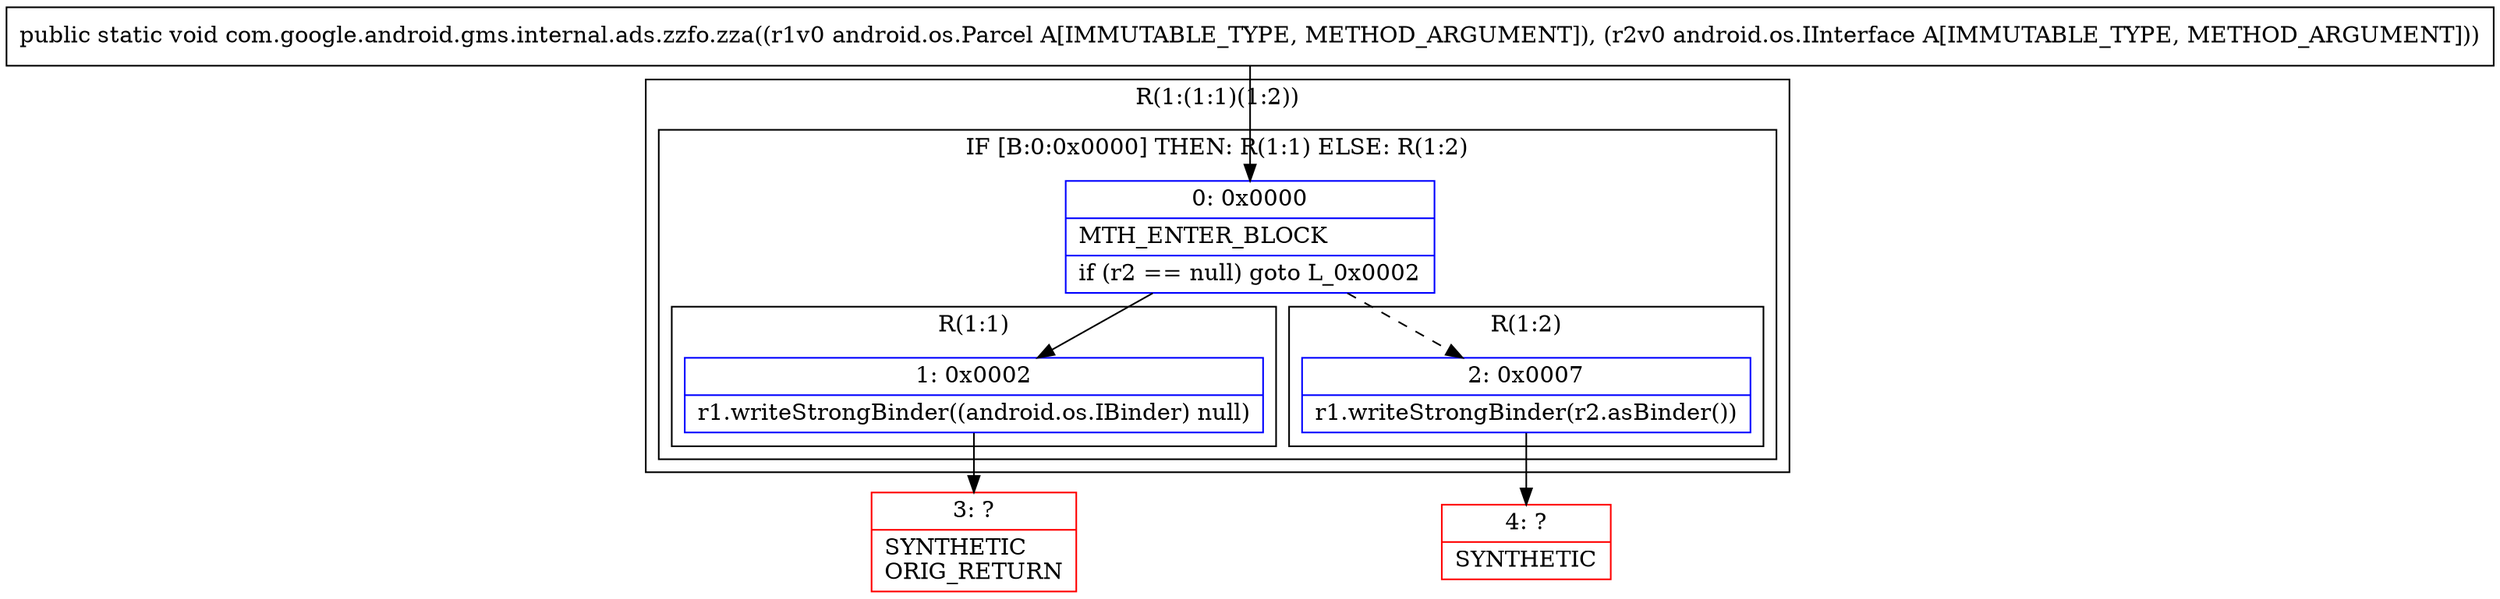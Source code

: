 digraph "CFG forcom.google.android.gms.internal.ads.zzfo.zza(Landroid\/os\/Parcel;Landroid\/os\/IInterface;)V" {
subgraph cluster_Region_251599987 {
label = "R(1:(1:1)(1:2))";
node [shape=record,color=blue];
subgraph cluster_IfRegion_2093475784 {
label = "IF [B:0:0x0000] THEN: R(1:1) ELSE: R(1:2)";
node [shape=record,color=blue];
Node_0 [shape=record,label="{0\:\ 0x0000|MTH_ENTER_BLOCK\l|if (r2 == null) goto L_0x0002\l}"];
subgraph cluster_Region_710424695 {
label = "R(1:1)";
node [shape=record,color=blue];
Node_1 [shape=record,label="{1\:\ 0x0002|r1.writeStrongBinder((android.os.IBinder) null)\l}"];
}
subgraph cluster_Region_1373335846 {
label = "R(1:2)";
node [shape=record,color=blue];
Node_2 [shape=record,label="{2\:\ 0x0007|r1.writeStrongBinder(r2.asBinder())\l}"];
}
}
}
Node_3 [shape=record,color=red,label="{3\:\ ?|SYNTHETIC\lORIG_RETURN\l}"];
Node_4 [shape=record,color=red,label="{4\:\ ?|SYNTHETIC\l}"];
MethodNode[shape=record,label="{public static void com.google.android.gms.internal.ads.zzfo.zza((r1v0 android.os.Parcel A[IMMUTABLE_TYPE, METHOD_ARGUMENT]), (r2v0 android.os.IInterface A[IMMUTABLE_TYPE, METHOD_ARGUMENT])) }"];
MethodNode -> Node_0;
Node_0 -> Node_1;
Node_0 -> Node_2[style=dashed];
Node_1 -> Node_3;
Node_2 -> Node_4;
}

